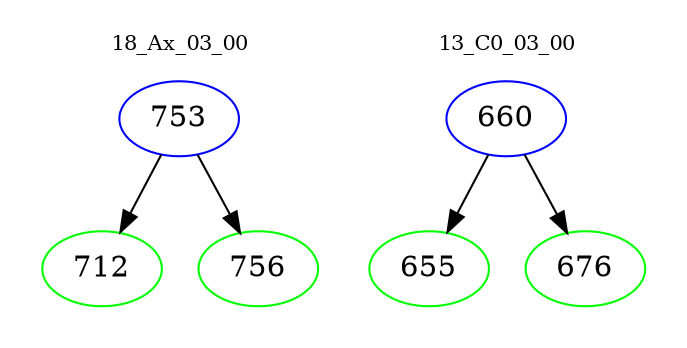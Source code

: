 digraph{
subgraph cluster_0 {
color = white
label = "18_Ax_03_00";
fontsize=10;
T0_753 [label="753", color="blue"]
T0_753 -> T0_712 [color="black"]
T0_712 [label="712", color="green"]
T0_753 -> T0_756 [color="black"]
T0_756 [label="756", color="green"]
}
subgraph cluster_1 {
color = white
label = "13_C0_03_00";
fontsize=10;
T1_660 [label="660", color="blue"]
T1_660 -> T1_655 [color="black"]
T1_655 [label="655", color="green"]
T1_660 -> T1_676 [color="black"]
T1_676 [label="676", color="green"]
}
}
